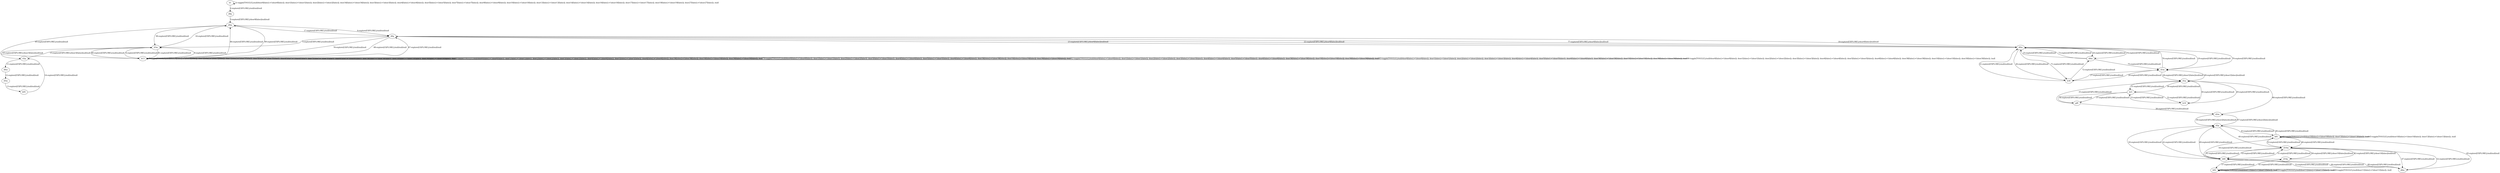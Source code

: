# Total number of goals covered by this test: 3
# b92 --> d10p
# b92 --> b92
# d10p --> b92

digraph g {
"b1" -> "b1" [label = "1-toggle[TOGGLE];/null/door0[false]:=!(door0[false]); door1[false]:=!(door1[false]); door2[false]:=!(door2[false]); door34[false]:=!(door34[false]); door3[false]:=!(door3[false]); door4[false]:=!(door4[false]); door5[false]:=!(door5[false]); door7[false]:=!(door7[false]); door9[false]:=!(door9[false]); door10[false]:=!(door10[false]); door13[false]:=!(door13[false]); door14[false]:=!(door14[false]); door16[false]:=!(door16[false]); door17[false]:=!(door17[false]); door19[false]:=!(door19[false]); door27[false]:=!(door27[false]); /null"];
"b1" -> "d9p" [label = "2-explore[EXPLORE];/null/null/null"];
"d9p" -> "d9m" [label = "3-explore[EXPLORE];/door9[false]/null/null"];
"d9m" -> "d0p" [label = "4-explore[EXPLORE];/null/null/null"];
"d0p" -> "d3m" [label = "5-explore[EXPLORE];/null/null/null"];
"d3m" -> "b13" [label = "6-explore[EXPLORE];/null/null/null"];
"b13" -> "b13" [label = "7-toggle[TOGGLE];/null/door0[false]:=!(door0[false]); door1[false]:=!(door1[false]); door2[false]:=!(door2[false]); door3[false]:=!(door3[false]); door4[false]:=!(door4[false]); door5[false]:=!(door5[false]); door6[false]:=!(door6[false]); door38[false]:=!(door38[false]); door10[false]:=!(door10[false]); door30[false]:=!(door30[false]); /null"];
"b13" -> "b13" [label = "8-toggle[TOGGLE];/null/door0[false]:=!(door0[false]); door1[false]:=!(door1[false]); door2[false]:=!(door2[false]); door3[false]:=!(door3[false]); door4[false]:=!(door4[false]); door5[false]:=!(door5[false]); door6[false]:=!(door6[false]); door38[false]:=!(door38[false]); door10[false]:=!(door10[false]); door30[false]:=!(door30[false]); /null"];
"b13" -> "d3m" [label = "9-explore[EXPLORE];/null/null/null"];
"d3m" -> "d3p" [label = "10-explore[EXPLORE];/door3[false]/null/null"];
"d3p" -> "d6m" [label = "11-explore[EXPLORE];/null/null/null"];
"d6m" -> "d5m" [label = "12-explore[EXPLORE];/null/null/null"];
"d5m" -> "b95" [label = "13-explore[EXPLORE];/null/null/null"];
"b95" -> "d3p" [label = "14-explore[EXPLORE];/null/null/null"];
"d3p" -> "d3m" [label = "15-explore[EXPLORE];/door3[false]/null/null"];
"d3m" -> "d9m" [label = "16-explore[EXPLORE];/null/null/null"];
"d9m" -> "d0p" [label = "17-explore[EXPLORE];/null/null/null"];
"d0p" -> "d0m" [label = "18-explore[EXPLORE];/door0[false]/null/null"];
"d0m" -> "d1m" [label = "19-explore[EXPLORE];/null/null/null"];
"d1m" -> "b30" [label = "20-explore[EXPLORE];/null/null/null"];
"b30" -> "d0m" [label = "21-explore[EXPLORE];/null/null/null"];
"d0m" -> "d0p" [label = "22-explore[EXPLORE];/door0[false]/null/null"];
"d0p" -> "d0m" [label = "23-explore[EXPLORE];/door0[false]/null/null"];
"d0m" -> "d4m" [label = "24-explore[EXPLORE];/null/null/null"];
"d4m" -> "d0m" [label = "25-explore[EXPLORE];/null/null/null"];
"d0m" -> "b30" [label = "26-explore[EXPLORE];/null/null/null"];
"b30" -> "d1m" [label = "27-explore[EXPLORE];/null/null/null"];
"d1m" -> "d1p" [label = "28-explore[EXPLORE];/door1[false]/null/null"];
"d1p" -> "b19" [label = "29-explore[EXPLORE];/null/null/null"];
"b19" -> "d1p" [label = "30-explore[EXPLORE];/null/null/null"];
"d1p" -> "b21" [label = "31-explore[EXPLORE];/null/null/null"];
"b21" -> "b19" [label = "32-explore[EXPLORE];/null/null/null"];
"b19" -> "b21" [label = "33-explore[EXPLORE];/null/null/null"];
"b21" -> "gf9" [label = "34-explore[EXPLORE];/null/null/null"];
"gf9" -> "d1p" [label = "35-explore[EXPLORE];/null/null/null"];
"d1p" -> "b21" [label = "36-explore[EXPLORE];/null/null/null"];
"b21" -> "gf9" [label = "37-explore[EXPLORE];/null/null/null"];
"gf9" -> "d2m" [label = "38-explore[EXPLORE];/null/null/null"];
"d2m" -> "d2p" [label = "39-explore[EXPLORE];/door2[false]/null/null"];
"d2p" -> "d10m" [label = "40-explore[EXPLORE];/null/null/null"];
"d10m" -> "b80" [label = "41-explore[EXPLORE];/null/null/null"];
"b80" -> "d2p" [label = "42-explore[EXPLORE];/null/null/null"];
"d2p" -> "b81" [label = "43-explore[EXPLORE];/null/null/null"];
"b81" -> "b81" [label = "44-toggle[TOGGLE];/null/door10[false]:=!(door10[false]); door13[false]:=!(door13[false]); /null"];
"b81" -> "b81" [label = "45-toggle[TOGGLE];/null/door10[false]:=!(door10[false]); door13[false]:=!(door13[false]); /null"];
"b81" -> "d10m" [label = "46-explore[EXPLORE];/null/null/null"];
"d10m" -> "d8m" [label = "47-explore[EXPLORE];/null/null/null"];
"d8m" -> "b80" [label = "48-explore[EXPLORE];/null/null/null"];
"b80" -> "d2p" [label = "49-explore[EXPLORE];/null/null/null"];
"d2p" -> "b80" [label = "50-explore[EXPLORE];/null/null/null"];
"b80" -> "d10m" [label = "51-explore[EXPLORE];/null/null/null"];
"d10m" -> "d8m" [label = "52-explore[EXPLORE];/null/null/null"];
"d8m" -> "b80" [label = "53-explore[EXPLORE];/null/null/null"];
"b80" -> "b81" [label = "54-explore[EXPLORE];/null/null/null"];
"b81" -> "d10m" [label = "55-explore[EXPLORE];/null/null/null"];
"d10m" -> "d10p" [label = "56-explore[EXPLORE];/door10[false]/null/null"];
"d10p" -> "b92" [label = "57-explore[EXPLORE];/null/null/null"];
"b92" -> "b92" [label = "58-toggle[TOGGLE];/null/door11[false]:=!(door11[false]); /null"];
"b92" -> "b92" [label = "59-toggle[TOGGLE];/null/door11[false]:=!(door11[false]); /null"];
"b92" -> "b92" [label = "60-toggle[TOGGLE];/null/door11[false]:=!(door11[false]); /null"];
"b92" -> "d10p" [label = "61-explore[EXPLORE];/null/null/null"];
"d10p" -> "d10m" [label = "62-explore[EXPLORE];/door10[false]/null/null"];
"d10m" -> "b80" [label = "63-explore[EXPLORE];/null/null/null"];
"b80" -> "d8m" [label = "64-explore[EXPLORE];/null/null/null"];
"d8m" -> "b81" [label = "65-explore[EXPLORE];/null/null/null"];
"b81" -> "d2p" [label = "66-explore[EXPLORE];/null/null/null"];
"d2p" -> "d2m" [label = "67-explore[EXPLORE];/door2[false]/null/null"];
"d2m" -> "d1p" [label = "68-explore[EXPLORE];/null/null/null"];
"d1p" -> "d1m" [label = "69-explore[EXPLORE];/door1[false]/null/null"];
"d1m" -> "d0m" [label = "70-explore[EXPLORE];/null/null/null"];
"d0m" -> "b30" [label = "71-explore[EXPLORE];/null/null/null"];
"b30" -> "d4m" [label = "72-explore[EXPLORE];/null/null/null"];
"d4m" -> "d0m" [label = "73-explore[EXPLORE];/null/null/null"];
"d0m" -> "d4m" [label = "74-explore[EXPLORE];/null/null/null"];
"d4m" -> "d1m" [label = "75-explore[EXPLORE];/null/null/null"];
"d1m" -> "d0m" [label = "76-explore[EXPLORE];/null/null/null"];
"d0m" -> "d0p" [label = "77-explore[EXPLORE];/door0[false]/null/null"];
"d0p" -> "b13" [label = "78-explore[EXPLORE];/null/null/null"];
"b13" -> "b13" [label = "79-toggle[TOGGLE];/null/door0[false]:=!(door0[false]); door1[false]:=!(door1[false]); door2[false]:=!(door2[false]); door3[false]:=!(door3[false]); door4[false]:=!(door4[false]); door5[false]:=!(door5[false]); door6[false]:=!(door6[false]); door38[false]:=!(door38[false]); door10[false]:=!(door10[false]); door30[false]:=!(door30[false]); /null"];
"b13" -> "d3m" [label = "80-explore[EXPLORE];/null/null/null"];
"d3m" -> "b13" [label = "81-explore[EXPLORE];/null/null/null"];
"b13" -> "b13" [label = "82-toggle[TOGGLE];/null/door0[false]:=!(door0[false]); door1[false]:=!(door1[false]); door2[false]:=!(door2[false]); door3[false]:=!(door3[false]); door4[false]:=!(door4[false]); door5[false]:=!(door5[false]); door6[false]:=!(door6[false]); door38[false]:=!(door38[false]); door10[false]:=!(door10[false]); door30[false]:=!(door30[false]); /null"];
"b13" -> "b13" [label = "83-toggle[TOGGLE];/null/door0[false]:=!(door0[false]); door1[false]:=!(door1[false]); door2[false]:=!(door2[false]); door3[false]:=!(door3[false]); door4[false]:=!(door4[false]); door5[false]:=!(door5[false]); door6[false]:=!(door6[false]); door38[false]:=!(door38[false]); door10[false]:=!(door10[false]); door30[false]:=!(door30[false]); /null"];
"b13" -> "d9m" [label = "84-explore[EXPLORE];/null/null/null"];
"d9m" -> "b13" [label = "85-explore[EXPLORE];/null/null/null"];
"b13" -> "b13" [label = "86-toggle[TOGGLE];/null/door0[false]:=!(door0[false]); door1[false]:=!(door1[false]); door2[false]:=!(door2[false]); door3[false]:=!(door3[false]); door4[false]:=!(door4[false]); door5[false]:=!(door5[false]); door6[false]:=!(door6[false]); door38[false]:=!(door38[false]); door10[false]:=!(door10[false]); door30[false]:=!(door30[false]); /null"];
"b13" -> "d0p" [label = "87-explore[EXPLORE];/null/null/null"];
"d0p" -> "b13" [label = "88-explore[EXPLORE];/null/null/null"];
"b13" -> "d9m" [label = "89-explore[EXPLORE];/null/null/null"];
"d9m" -> "d3m" [label = "90-explore[EXPLORE];/null/null/null"];
}